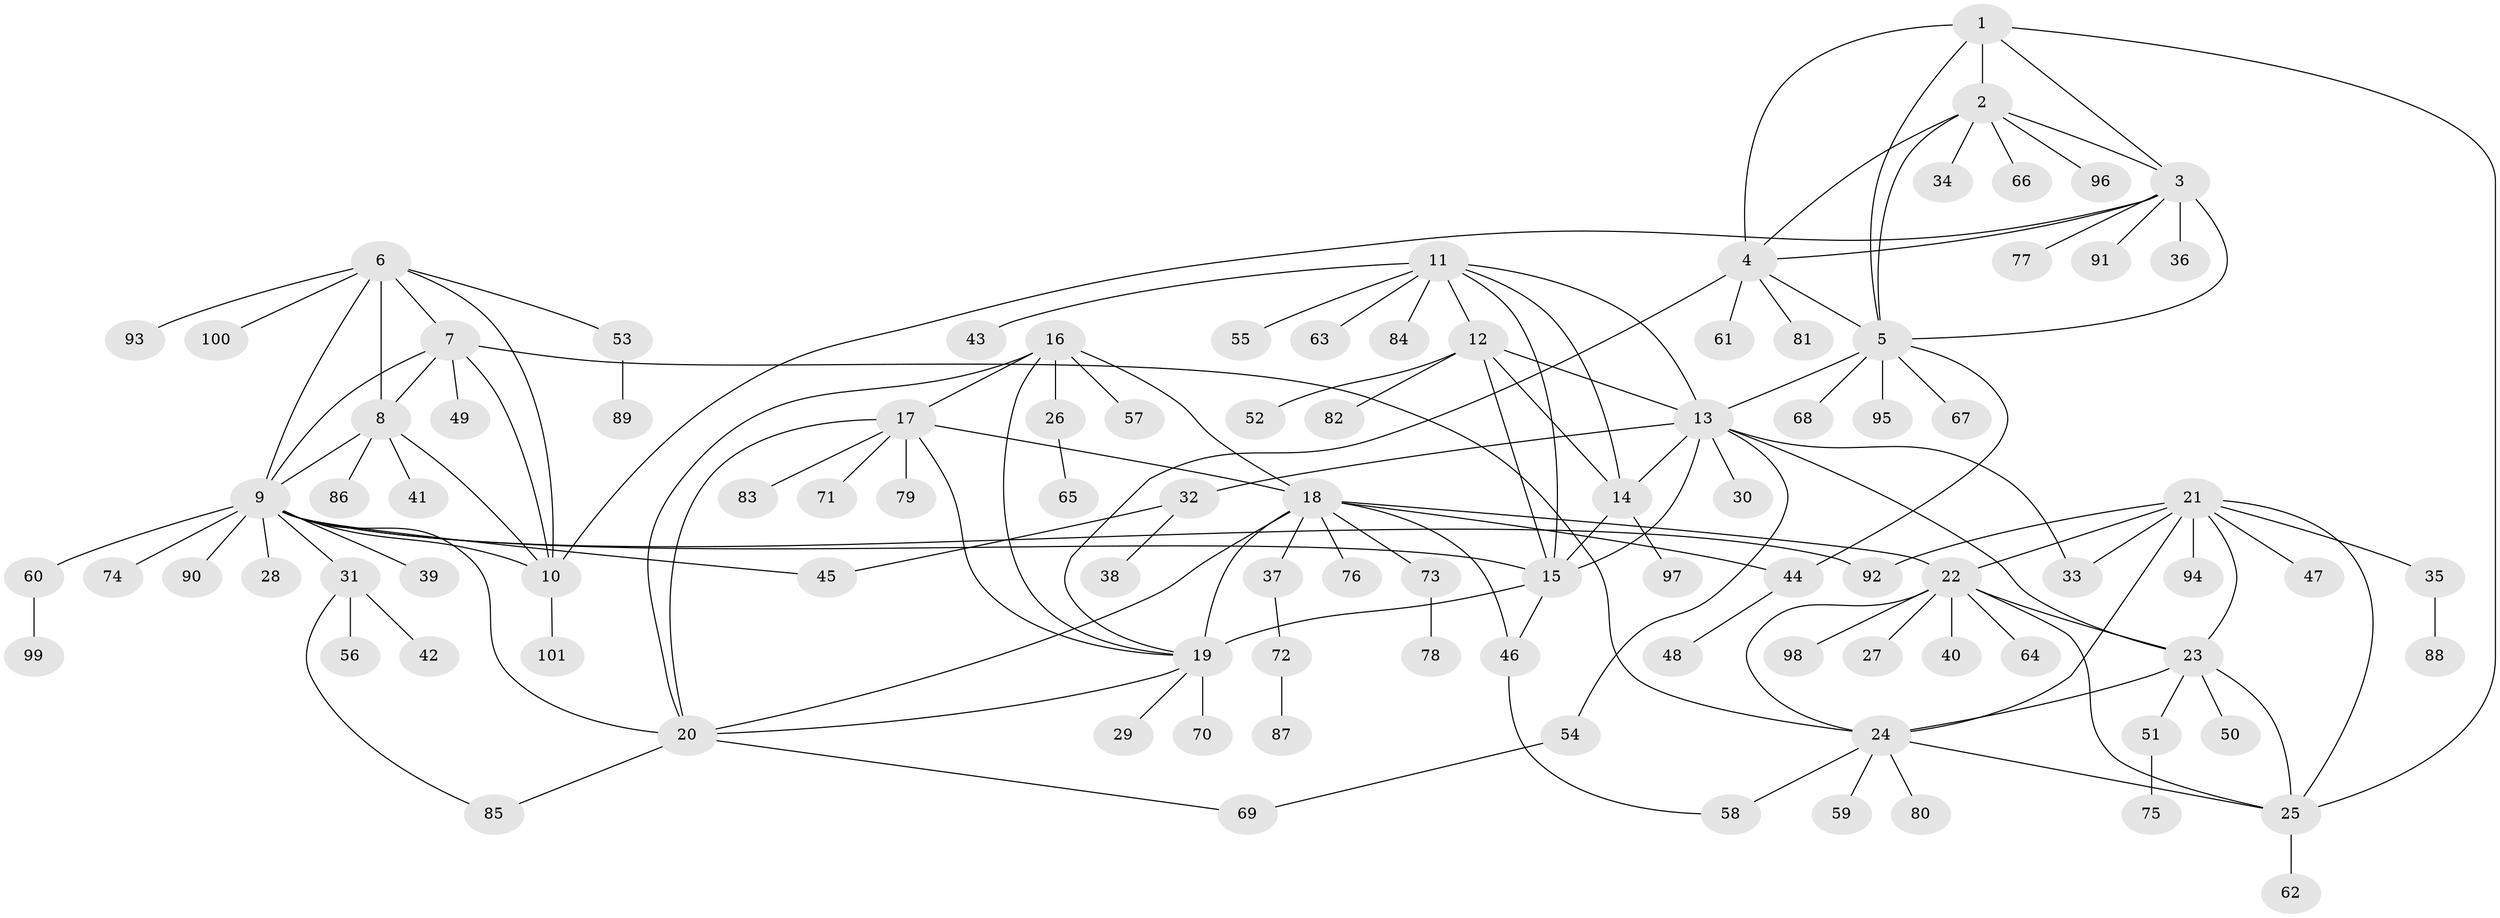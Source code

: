// Generated by graph-tools (version 1.1) at 2025/50/03/09/25 03:50:27]
// undirected, 101 vertices, 144 edges
graph export_dot {
graph [start="1"]
  node [color=gray90,style=filled];
  1;
  2;
  3;
  4;
  5;
  6;
  7;
  8;
  9;
  10;
  11;
  12;
  13;
  14;
  15;
  16;
  17;
  18;
  19;
  20;
  21;
  22;
  23;
  24;
  25;
  26;
  27;
  28;
  29;
  30;
  31;
  32;
  33;
  34;
  35;
  36;
  37;
  38;
  39;
  40;
  41;
  42;
  43;
  44;
  45;
  46;
  47;
  48;
  49;
  50;
  51;
  52;
  53;
  54;
  55;
  56;
  57;
  58;
  59;
  60;
  61;
  62;
  63;
  64;
  65;
  66;
  67;
  68;
  69;
  70;
  71;
  72;
  73;
  74;
  75;
  76;
  77;
  78;
  79;
  80;
  81;
  82;
  83;
  84;
  85;
  86;
  87;
  88;
  89;
  90;
  91;
  92;
  93;
  94;
  95;
  96;
  97;
  98;
  99;
  100;
  101;
  1 -- 2;
  1 -- 3;
  1 -- 4;
  1 -- 5;
  1 -- 25;
  2 -- 3;
  2 -- 4;
  2 -- 5;
  2 -- 34;
  2 -- 66;
  2 -- 96;
  3 -- 4;
  3 -- 5;
  3 -- 10;
  3 -- 36;
  3 -- 77;
  3 -- 91;
  4 -- 5;
  4 -- 19;
  4 -- 61;
  4 -- 81;
  5 -- 13;
  5 -- 44;
  5 -- 67;
  5 -- 68;
  5 -- 95;
  6 -- 7;
  6 -- 8;
  6 -- 9;
  6 -- 10;
  6 -- 53;
  6 -- 93;
  6 -- 100;
  7 -- 8;
  7 -- 9;
  7 -- 10;
  7 -- 24;
  7 -- 49;
  8 -- 9;
  8 -- 10;
  8 -- 41;
  8 -- 86;
  9 -- 10;
  9 -- 15;
  9 -- 20;
  9 -- 28;
  9 -- 31;
  9 -- 39;
  9 -- 45;
  9 -- 60;
  9 -- 74;
  9 -- 90;
  9 -- 92;
  10 -- 101;
  11 -- 12;
  11 -- 13;
  11 -- 14;
  11 -- 15;
  11 -- 43;
  11 -- 55;
  11 -- 63;
  11 -- 84;
  12 -- 13;
  12 -- 14;
  12 -- 15;
  12 -- 52;
  12 -- 82;
  13 -- 14;
  13 -- 15;
  13 -- 23;
  13 -- 30;
  13 -- 32;
  13 -- 33;
  13 -- 54;
  14 -- 15;
  14 -- 97;
  15 -- 19;
  15 -- 46;
  16 -- 17;
  16 -- 18;
  16 -- 19;
  16 -- 20;
  16 -- 26;
  16 -- 57;
  17 -- 18;
  17 -- 19;
  17 -- 20;
  17 -- 71;
  17 -- 79;
  17 -- 83;
  18 -- 19;
  18 -- 20;
  18 -- 22;
  18 -- 37;
  18 -- 44;
  18 -- 46;
  18 -- 73;
  18 -- 76;
  19 -- 20;
  19 -- 29;
  19 -- 70;
  20 -- 69;
  20 -- 85;
  21 -- 22;
  21 -- 23;
  21 -- 24;
  21 -- 25;
  21 -- 33;
  21 -- 35;
  21 -- 47;
  21 -- 92;
  21 -- 94;
  22 -- 23;
  22 -- 24;
  22 -- 25;
  22 -- 27;
  22 -- 40;
  22 -- 64;
  22 -- 98;
  23 -- 24;
  23 -- 25;
  23 -- 50;
  23 -- 51;
  24 -- 25;
  24 -- 58;
  24 -- 59;
  24 -- 80;
  25 -- 62;
  26 -- 65;
  31 -- 42;
  31 -- 56;
  31 -- 85;
  32 -- 38;
  32 -- 45;
  35 -- 88;
  37 -- 72;
  44 -- 48;
  46 -- 58;
  51 -- 75;
  53 -- 89;
  54 -- 69;
  60 -- 99;
  72 -- 87;
  73 -- 78;
}
